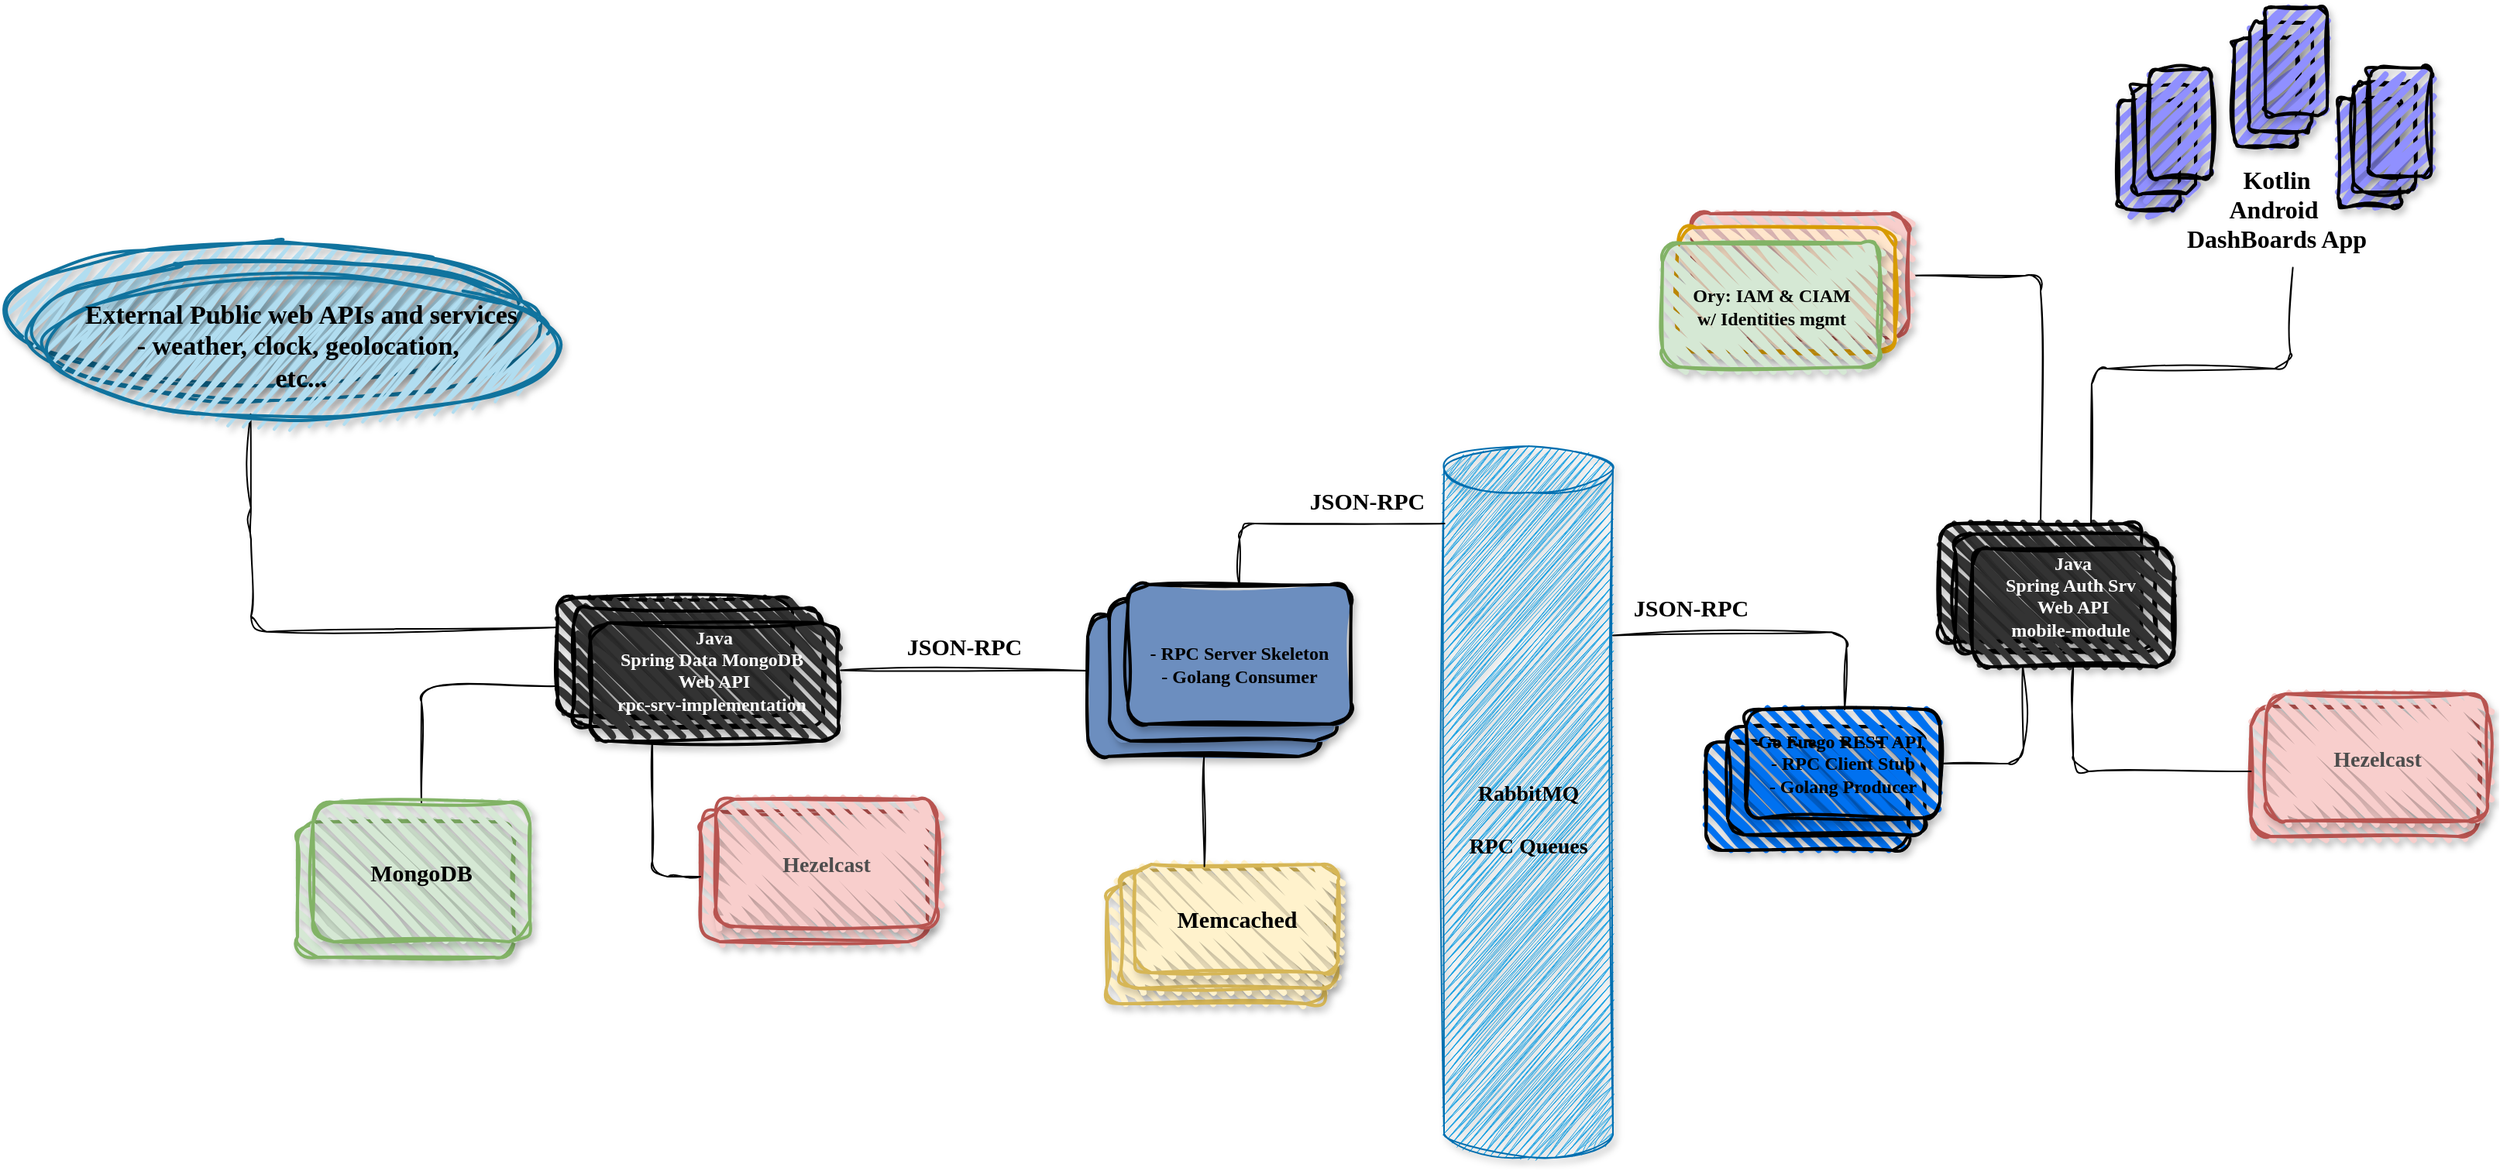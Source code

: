 <mxfile>
    <diagram id="KBIwsYY--AiB_v0YLguu" name="Page-1">
        <mxGraphModel dx="1536" dy="2208" grid="1" gridSize="10" guides="1" tooltips="1" connect="1" arrows="1" fold="1" page="1" pageScale="1" pageWidth="1654" pageHeight="1169" math="0" shadow="0">
            <root>
                <mxCell id="0"/>
                <mxCell id="1" parent="0"/>
                <mxCell id="_NCN2XURNJSdBfdFYyDq-112" value="" style="rounded=1;whiteSpace=wrap;html=1;strokeWidth=2;fillWeight=4;hachureGap=8;hachureAngle=45;fillColor=#fff2cc;strokeColor=#d6b656;fillStyle=zigzag;shadow=1;sketch=1;curveFitting=1;jiggle=2;" parent="1" vertex="1">
                    <mxGeometry x="742.5" y="-308" width="140" height="78" as="geometry"/>
                </mxCell>
                <mxCell id="62" value="" style="rounded=1;whiteSpace=wrap;html=1;strokeWidth=2;fillWeight=4;hachureGap=8;hachureAngle=45;fillColor=#fff2cc;strokeColor=#d6b656;fillStyle=zigzag;shadow=1;sketch=1;curveFitting=1;jiggle=2;" parent="1" vertex="1">
                    <mxGeometry x="751.5" y="-316" width="140" height="76" as="geometry"/>
                </mxCell>
                <mxCell id="64" value="&lt;div&gt;&lt;span style=&quot;color: rgb(0, 0, 0); font-family: &amp;quot;Comic Sans MS&amp;quot;; text-wrap-mode: nowrap;&quot;&gt;&lt;font style=&quot;font-size: 15px;&quot;&gt;Memcached&lt;/font&gt;&lt;/span&gt;&lt;/div&gt;" style="rounded=1;whiteSpace=wrap;html=1;strokeWidth=2;fillWeight=4;hachureGap=8;hachureAngle=45;fillColor=#fff2cc;strokeColor=#d6b656;fillStyle=zigzag;shadow=1;sketch=1;curveFitting=1;jiggle=2;fontStyle=1;verticalAlign=middle;" parent="1" vertex="1">
                    <mxGeometry x="760.5" y="-320" width="131" height="70" as="geometry"/>
                </mxCell>
                <mxCell id="112" style="edgeStyle=none;html=1;exitX=1;exitY=0.5;exitDx=0;exitDy=0;entryX=0.5;entryY=0;entryDx=0;entryDy=0;sketch=1;curveFitting=1;jiggle=2;endArrow=none;endFill=0;" edge="1" parent="1" source="52" target="M9iqOvp1g94WVJkQ8rMG-64">
                    <mxGeometry relative="1" as="geometry">
                        <Array as="points">
                            <mxPoint x="1345" y="-700"/>
                        </Array>
                    </mxGeometry>
                </mxCell>
                <mxCell id="52" value="" style="rounded=1;whiteSpace=wrap;html=1;strokeWidth=2;fillWeight=4;hachureGap=8;hachureAngle=45;fillColor=#f8cecc;strokeColor=#b85450;shadow=1;fillStyle=zigzag;sketch=1;curveFitting=1;jiggle=2;" parent="1" vertex="1">
                    <mxGeometry x="1120" y="-740" width="140" height="80" as="geometry"/>
                </mxCell>
                <mxCell id="53" value="" style="rounded=1;whiteSpace=wrap;html=1;strokeWidth=2;fillWeight=4;hachureGap=8;hachureAngle=45;fillColor=#ffe6cc;strokeColor=#d79b00;shadow=1;fillStyle=zigzag;sketch=1;curveFitting=1;jiggle=2;" parent="1" vertex="1">
                    <mxGeometry x="1111" y="-731" width="140" height="80" as="geometry"/>
                </mxCell>
                <mxCell id="4" value="" style="rounded=1;whiteSpace=wrap;html=1;strokeWidth=2;fillWeight=4;hachureGap=8;hachureAngle=45;fillColor=light-dark(#0071F0,#198CC4);shadow=1;sketch=1;curveFitting=1;jiggle=2;" parent="1" vertex="1">
                    <mxGeometry x="1129" y="-399" width="131" height="70" as="geometry"/>
                </mxCell>
                <mxCell id="38" value="" style="rounded=1;whiteSpace=wrap;html=1;strokeWidth=2;fillWeight=4;hachureGap=8;hachureAngle=45;fillColor=light-dark(#0071F0,#198CC4);shadow=1;sketch=1;curveFitting=1;jiggle=2;" parent="1" vertex="1">
                    <mxGeometry x="1143" y="-409" width="127" height="70" as="geometry"/>
                </mxCell>
                <mxCell id="43" value="" style="rounded=1;whiteSpace=wrap;html=1;strokeWidth=2;fillWeight=4;hachureGap=8;hachureAngle=45;fillColor=light-dark(#9090FF,#198CC4);shadow=1;sketch=1;curveFitting=1;jiggle=2;fontStyle=1;rotation=90;" parent="1" vertex="1">
                    <mxGeometry x="1455" y="-838.31" width="70" height="40" as="geometry"/>
                </mxCell>
                <mxCell id="M9iqOvp1g94WVJkQ8rMG-46" value="" style="rounded=1;whiteSpace=wrap;html=1;strokeWidth=2;fillWeight=4;hachureGap=8;hachureAngle=45;fillColor=#f8cecc;align=center;verticalAlign=middle;fontFamily=Comic Sans MS;fontSize=16;strokeColor=#b85450;fillStyle=zigzag;shadow=1;sketch=1;curveFitting=1;jiggle=2;" parent="1" vertex="1">
                    <mxGeometry x="1480.75" y="-422" width="146.5" height="84" as="geometry"/>
                </mxCell>
                <mxCell id="M9iqOvp1g94WVJkQ8rMG-64" value="" style="rounded=1;whiteSpace=wrap;html=1;strokeWidth=2;fillWeight=4;hachureGap=8;hachureAngle=45;fillColor=light-dark(#333333,#198CC4);shadow=1;sketch=1;curveFitting=1;jiggle=2;" parent="1" vertex="1">
                    <mxGeometry x="1280" y="-540" width="130" height="76.24" as="geometry"/>
                </mxCell>
                <mxCell id="M9iqOvp1g94WVJkQ8rMG-65" value="" style="rounded=1;whiteSpace=wrap;html=1;strokeWidth=2;fillWeight=4;hachureGap=8;hachureAngle=45;fillColor=light-dark(#333333,#198CC4);shadow=1;sketch=1;curveFitting=1;jiggle=2;" parent="1" vertex="1">
                    <mxGeometry x="1290" y="-533.25" width="130" height="76.24" as="geometry"/>
                </mxCell>
                <mxCell id="127" style="edgeStyle=none;html=1;entryX=0;entryY=0.5;entryDx=0;entryDy=0;sketch=1;curveFitting=1;jiggle=2;endArrow=none;endFill=0;" edge="1" parent="1" source="M9iqOvp1g94WVJkQ8rMG-66" target="M9iqOvp1g94WVJkQ8rMG-46">
                    <mxGeometry relative="1" as="geometry">
                        <Array as="points">
                            <mxPoint x="1366" y="-380"/>
                        </Array>
                    </mxGeometry>
                </mxCell>
                <mxCell id="128" style="edgeStyle=none;html=1;exitX=0.25;exitY=1;exitDx=0;exitDy=0;entryX=1;entryY=0.5;entryDx=0;entryDy=0;sketch=1;curveFitting=1;jiggle=2;endArrow=none;endFill=0;" edge="1" parent="1" source="M9iqOvp1g94WVJkQ8rMG-66" target="39">
                    <mxGeometry relative="1" as="geometry">
                        <Array as="points">
                            <mxPoint x="1334" y="-385"/>
                        </Array>
                    </mxGeometry>
                </mxCell>
                <mxCell id="M9iqOvp1g94WVJkQ8rMG-66" value="&lt;span style=&quot;font-family: &amp;quot;Comic Sans MS&amp;quot;; text-wrap-mode: nowrap;&quot;&gt;&lt;font style=&quot;color: rgb(255, 255, 255);&quot;&gt;Java&lt;/font&gt;&lt;/span&gt;&lt;div&gt;&lt;span style=&quot;font-family: &amp;quot;Comic Sans MS&amp;quot;; text-wrap-mode: nowrap;&quot;&gt;&lt;font style=&quot;color: rgb(255, 255, 255);&quot;&gt;Spring Auth Srv&amp;nbsp;&lt;/font&gt;&lt;/span&gt;&lt;/div&gt;&lt;div&gt;&lt;span style=&quot;font-family: &amp;quot;Comic Sans MS&amp;quot;; text-wrap-mode: nowrap;&quot;&gt;&lt;font style=&quot;color: rgb(255, 255, 255);&quot;&gt;Web API&lt;/font&gt;&lt;/span&gt;&lt;/div&gt;&lt;div&gt;&lt;span style=&quot;font-family: &amp;quot;Comic Sans MS&amp;quot;; text-wrap-mode: nowrap;&quot;&gt;&lt;font style=&quot;color: rgb(255, 255, 255);&quot;&gt;mobile-module&amp;nbsp;&lt;/font&gt;&lt;/span&gt;&lt;div&gt;&lt;br&gt;&lt;/div&gt;&lt;/div&gt;" style="rounded=1;whiteSpace=wrap;html=1;strokeWidth=2;fillWeight=4;hachureGap=8;hachureAngle=45;fillColor=light-dark(#333333,#198CC4);shadow=1;sketch=1;curveFitting=1;jiggle=2;fontStyle=1" parent="1" vertex="1">
                    <mxGeometry x="1301" y="-523.76" width="130" height="76.24" as="geometry"/>
                </mxCell>
                <mxCell id="46" value="" style="rounded=1;whiteSpace=wrap;html=1;strokeWidth=2;fillWeight=4;hachureGap=8;hachureAngle=45;fillColor=#d5e8d4;strokeColor=#82b366;glass=0;shadow=1;fillStyle=zigzag;sketch=1;curveFitting=1;jiggle=2;" parent="1" vertex="1">
                    <mxGeometry x="1101" y="-721" width="140" height="80" as="geometry"/>
                </mxCell>
                <mxCell id="58" value="&lt;font style=&quot;color: rgb(0, 0, 0);&quot;&gt;&lt;span style=&quot;font-family: &amp;quot;Comic Sans MS&amp;quot;;&quot;&gt;Ory&lt;/span&gt;&lt;span style=&quot;font-family: &amp;quot;Comic Sans MS&amp;quot;; background-color: transparent;&quot;&gt;: IAM &amp;amp; CIAM&lt;/span&gt;&lt;/font&gt;&lt;div style=&quot;font-family: &amp;quot;Comic Sans MS&amp;quot;;&quot;&gt;&lt;span style=&quot;background-color: transparent;&quot;&gt;&lt;font style=&quot;color: rgb(0, 0, 0);&quot;&gt;&amp;nbsp;w/ Identities mgmt&amp;nbsp;&lt;/font&gt;&lt;/span&gt;&lt;/div&gt;" style="text;html=1;align=center;verticalAlign=middle;resizable=0;points=[];autosize=1;strokeColor=none;fillColor=none;shadow=1;fontStyle=1;sketch=1;curveFitting=1;jiggle=2;" parent="1" vertex="1">
                    <mxGeometry x="1100.5" y="-700" width="140" height="40" as="geometry"/>
                </mxCell>
                <mxCell id="61" value="" style="rounded=1;whiteSpace=wrap;html=1;strokeWidth=2;fillWeight=4;hachureGap=8;hachureAngle=45;fillColor=#d5e8d4;shadow=1;strokeColor=#82b366;sketch=1;curveFitting=1;jiggle=2;" parent="1" vertex="1">
                    <mxGeometry x="220" y="-347.39" width="140" height="87.39" as="geometry"/>
                </mxCell>
                <mxCell id="63" value="&lt;div&gt;&lt;font color=&quot;#4d4d4d&quot;&gt;&lt;span style=&quot;font-size: 14px;&quot;&gt;Hezelcast&lt;/span&gt;&lt;/font&gt;&lt;/div&gt;" style="rounded=1;whiteSpace=wrap;html=1;strokeWidth=2;fillWeight=4;hachureGap=8;hachureAngle=45;fillColor=#f8cecc;align=center;verticalAlign=middle;fontFamily=Comic Sans MS;fontSize=16;strokeColor=#b85450;fillStyle=zigzag;shadow=1;sketch=1;curveFitting=1;jiggle=2;fontStyle=1" parent="1" vertex="1">
                    <mxGeometry x="1490.75" y="-430" width="142.5" height="82" as="geometry"/>
                </mxCell>
                <mxCell id="143" style="edgeStyle=none;html=1;entryX=0;entryY=0.75;entryDx=0;entryDy=0;sketch=1;curveFitting=1;jiggle=2;endArrow=none;endFill=0;" edge="1" parent="1" source="66" target="138">
                    <mxGeometry relative="1" as="geometry">
                        <Array as="points">
                            <mxPoint x="300" y="-435"/>
                        </Array>
                    </mxGeometry>
                </mxCell>
                <mxCell id="66" value="&lt;span style=&quot;color: rgb(0, 0, 0); font-family: &amp;quot;Comic Sans MS&amp;quot;; text-wrap-mode: nowrap;&quot;&gt;&lt;font style=&quot;font-size: 15px;&quot;&gt;&lt;span&gt;MongoDB&lt;/span&gt;&lt;/font&gt;&lt;/span&gt;" style="rounded=1;whiteSpace=wrap;html=1;strokeWidth=2;fillWeight=4;hachureGap=8;hachureAngle=45;fillColor=#d5e8d4;shadow=1;strokeColor=#82b366;sketch=1;curveFitting=1;jiggle=2;fontStyle=1" parent="1" vertex="1">
                    <mxGeometry x="230" y="-360" width="140" height="90" as="geometry"/>
                </mxCell>
                <mxCell id="56" value="&lt;span style=&quot;font-size: 14px;&quot;&gt;RabbitMQ&lt;/span&gt;&lt;div&gt;&lt;span style=&quot;font-size: 14px;&quot;&gt;&lt;br&gt;&lt;/span&gt;&lt;div&gt;&lt;span style=&quot;font-size: 14px;&quot;&gt;RPC Queues&lt;/span&gt;&lt;/div&gt;&lt;/div&gt;" style="shape=cylinder3;whiteSpace=wrap;html=1;boundedLbl=1;backgroundOutline=1;size=15;fillColor=#1ba1e2;strokeColor=#006EAF;fillStyle=zigzag;shadow=1;fontStyle=1;strokeWidth=1;fontColor=#000000;sketch=1;curveFitting=1;jiggle=2;fontFamily=Comic Sans MS;" parent="1" vertex="1">
                    <mxGeometry x="960" y="-590" width="109" height="459" as="geometry"/>
                </mxCell>
                <mxCell id="39" value="&lt;div&gt;&lt;span style=&quot;color: rgb(0, 0, 0); text-wrap-mode: nowrap;&quot;&gt;Go Fuego REST API&amp;nbsp;&lt;/span&gt;&lt;/div&gt;&lt;div&gt;&lt;span style=&quot;color: rgb(0, 0, 0); text-wrap-mode: nowrap;&quot;&gt;- RPC Client Stub&lt;/span&gt;&lt;/div&gt;&lt;span style=&quot;color: rgb(0, 0, 0); text-wrap-mode: nowrap;&quot;&gt;- Golang Producer&lt;/span&gt;" style="rounded=1;whiteSpace=wrap;html=1;strokeWidth=2;fillWeight=4;hachureGap=8;hachureAngle=45;fillColor=light-dark(#0071F0,#198CC4);shadow=1;sketch=1;curveFitting=1;jiggle=2;fontStyle=1;fontFamily=Comic Sans MS;" parent="1" vertex="1">
                    <mxGeometry x="1155" y="-420" width="125" height="70" as="geometry"/>
                </mxCell>
                <mxCell id="113" value="" style="rounded=1;whiteSpace=wrap;html=1;strokeWidth=2;fillWeight=4;hachureGap=8;hachureAngle=45;fillColor=light-dark(#9090FF,#198CC4);shadow=1;sketch=1;curveFitting=1;jiggle=2;fontStyle=1;rotation=90;" vertex="1" parent="1">
                    <mxGeometry x="1465" y="-848.31" width="70" height="40" as="geometry"/>
                </mxCell>
                <mxCell id="114" value="" style="rounded=1;whiteSpace=wrap;html=1;strokeWidth=2;fillWeight=4;hachureGap=8;hachureAngle=45;fillColor=light-dark(#9090FF,#198CC4);shadow=1;sketch=1;curveFitting=1;jiggle=2;fontStyle=1;rotation=90;" vertex="1" parent="1">
                    <mxGeometry x="1475" y="-858.31" width="70" height="40" as="geometry"/>
                </mxCell>
                <mxCell id="118" value="" style="rounded=1;whiteSpace=wrap;html=1;strokeWidth=2;fillWeight=4;hachureGap=8;hachureAngle=45;fillColor=light-dark(#9090FF,#198CC4);shadow=1;sketch=1;curveFitting=1;jiggle=2;fontStyle=1;rotation=90;" vertex="1" parent="1">
                    <mxGeometry x="1522" y="-799.31" width="70" height="40" as="geometry"/>
                </mxCell>
                <mxCell id="119" value="" style="rounded=1;whiteSpace=wrap;html=1;strokeWidth=2;fillWeight=4;hachureGap=8;hachureAngle=45;fillColor=light-dark(#9090FF,#198CC4);shadow=1;sketch=1;curveFitting=1;jiggle=2;fontStyle=1;rotation=90;" vertex="1" parent="1">
                    <mxGeometry x="1532" y="-809.31" width="70" height="40" as="geometry"/>
                </mxCell>
                <mxCell id="120" value="" style="rounded=1;whiteSpace=wrap;html=1;strokeWidth=2;fillWeight=4;hachureGap=8;hachureAngle=45;fillColor=light-dark(#9090FF,#198CC4);shadow=1;sketch=1;curveFitting=1;jiggle=2;fontStyle=1;rotation=90;" vertex="1" parent="1">
                    <mxGeometry x="1542" y="-819.31" width="70" height="40" as="geometry"/>
                </mxCell>
                <mxCell id="121" value="" style="rounded=1;whiteSpace=wrap;html=1;strokeWidth=2;fillWeight=4;hachureGap=8;hachureAngle=45;fillColor=light-dark(#9090FF,#198CC4);shadow=1;sketch=1;curveFitting=1;jiggle=2;fontStyle=1;rotation=90;" vertex="1" parent="1">
                    <mxGeometry x="1380" y="-798" width="70" height="40" as="geometry"/>
                </mxCell>
                <mxCell id="122" value="" style="rounded=1;whiteSpace=wrap;html=1;strokeWidth=2;fillWeight=4;hachureGap=8;hachureAngle=45;fillColor=light-dark(#9090FF,#198CC4);shadow=1;sketch=1;curveFitting=1;jiggle=2;fontStyle=1;rotation=90;" vertex="1" parent="1">
                    <mxGeometry x="1390" y="-808" width="70" height="40" as="geometry"/>
                </mxCell>
                <mxCell id="123" value="" style="rounded=1;whiteSpace=wrap;html=1;strokeWidth=2;fillWeight=4;hachureGap=8;hachureAngle=45;fillColor=light-dark(#9090FF,#198CC4);shadow=1;sketch=1;curveFitting=1;jiggle=2;fontStyle=1;rotation=90;" vertex="1" parent="1">
                    <mxGeometry x="1400" y="-818" width="70" height="40" as="geometry"/>
                </mxCell>
                <mxCell id="124" value="Kotlin&lt;div&gt;Android&amp;nbsp;&lt;/div&gt;&lt;div&gt;DashBoards App&lt;/div&gt;" style="text;html=1;align=center;verticalAlign=middle;resizable=0;points=[];autosize=1;strokeColor=none;fillColor=none;fontFamily=Comic Sans MS;fontSize=16;fontStyle=1" vertex="1" parent="1">
                    <mxGeometry x="1422" y="-778" width="150" height="70" as="geometry"/>
                </mxCell>
                <mxCell id="125" style="edgeStyle=none;html=1;entryX=0.572;entryY=1.04;entryDx=0;entryDy=0;entryPerimeter=0;sketch=1;curveFitting=1;jiggle=2;endArrow=none;endFill=0;exitX=0.75;exitY=0;exitDx=0;exitDy=0;" edge="1" parent="1" source="M9iqOvp1g94WVJkQ8rMG-64" target="124">
                    <mxGeometry relative="1" as="geometry">
                        <Array as="points">
                            <mxPoint x="1378" y="-640"/>
                            <mxPoint x="1506" y="-640"/>
                        </Array>
                    </mxGeometry>
                </mxCell>
                <mxCell id="129" style="edgeStyle=none;html=1;entryX=1;entryY=0;entryDx=0;entryDy=122.25;entryPerimeter=0;sketch=1;curveFitting=1;jiggle=2;endArrow=none;endFill=0;" edge="1" parent="1" source="39" target="56">
                    <mxGeometry relative="1" as="geometry">
                        <Array as="points">
                            <mxPoint x="1220" y="-470"/>
                        </Array>
                    </mxGeometry>
                </mxCell>
                <mxCell id="130" value="&lt;font face=&quot;Comic Sans MS&quot;&gt;JSON-RPC&lt;/font&gt;" style="text;html=1;align=center;verticalAlign=middle;resizable=0;points=[];autosize=1;strokeColor=none;fillColor=none;fontStyle=1;fontSize=15;" vertex="1" parent="1">
                    <mxGeometry x="1069" y="-500.64" width="100" height="30" as="geometry"/>
                </mxCell>
                <mxCell id="131" value="" style="rounded=1;whiteSpace=wrap;html=1;strokeWidth=2;fillWeight=4;hachureGap=8;hachureAngle=45;fillColor=#6C8EBF;shadow=1;sketch=1;curveFitting=1;jiggle=2;strokeColor=#000000;gradientColor=#6C8EBF;" vertex="1" parent="1">
                    <mxGeometry x="730" y="-480.64" width="150" height="91" as="geometry"/>
                </mxCell>
                <mxCell id="132" value="" style="rounded=1;whiteSpace=wrap;html=1;strokeWidth=2;fillWeight=4;hachureGap=8;hachureAngle=45;fillColor=#6C8EBF;shadow=1;sketch=1;curveFitting=1;jiggle=2;strokeColor=#000000;gradientColor=#6C8EBF;" vertex="1" parent="1">
                    <mxGeometry x="744" y="-490.64" width="146" height="91" as="geometry"/>
                </mxCell>
                <mxCell id="133" value="&lt;div&gt;&lt;br&gt;&lt;/div&gt;&lt;div&gt;&lt;span style=&quot;color: rgb(0, 0, 0); text-wrap-mode: nowrap;&quot;&gt;- RPC Server Skeleton&lt;/span&gt;&lt;/div&gt;&lt;span style=&quot;color: rgb(0, 0, 0); text-wrap-mode: nowrap;&quot;&gt;- Golang Consumer&lt;/span&gt;" style="rounded=1;whiteSpace=wrap;html=1;strokeWidth=2;fillWeight=4;hachureGap=8;hachureAngle=45;fillColor=#6C8EBF;shadow=1;sketch=1;curveFitting=1;jiggle=2;fontStyle=1;fontFamily=Comic Sans MS;strokeColor=#000000;gradientColor=#6C8EBF;" vertex="1" parent="1">
                    <mxGeometry x="756" y="-500.64" width="144" height="90" as="geometry"/>
                </mxCell>
                <mxCell id="134" style="edgeStyle=none;html=1;entryX=0.003;entryY=0.109;entryDx=0;entryDy=0;entryPerimeter=0;sketch=1;curveFitting=1;jiggle=2;endArrow=none;endFill=0;" edge="1" parent="1" source="133" target="56">
                    <mxGeometry relative="1" as="geometry">
                        <Array as="points">
                            <mxPoint x="828" y="-540"/>
                        </Array>
                    </mxGeometry>
                </mxCell>
                <mxCell id="135" value="&lt;font face=&quot;Comic Sans MS&quot;&gt;JSON-RPC&lt;/font&gt;" style="text;html=1;align=center;verticalAlign=middle;resizable=0;points=[];autosize=1;strokeColor=none;fillColor=none;fontStyle=1;fontSize=15;" vertex="1" parent="1">
                    <mxGeometry x="860" y="-570" width="100" height="30" as="geometry"/>
                </mxCell>
                <mxCell id="137" style="edgeStyle=none;html=1;entryX=0.342;entryY=0.019;entryDx=0;entryDy=0;entryPerimeter=0;sketch=1;curveFitting=1;jiggle=2;endArrow=none;endFill=0;" edge="1" parent="1" source="131" target="64">
                    <mxGeometry relative="1" as="geometry"/>
                </mxCell>
                <mxCell id="138" value="" style="rounded=1;whiteSpace=wrap;html=1;strokeWidth=2;fillWeight=4;hachureGap=8;hachureAngle=45;fillColor=light-dark(#333333,#198CC4);shadow=1;sketch=1;curveFitting=1;jiggle=2;" vertex="1" parent="1">
                    <mxGeometry x="388" y="-492.12" width="151" height="76.24" as="geometry"/>
                </mxCell>
                <mxCell id="139" value="" style="rounded=1;whiteSpace=wrap;html=1;strokeWidth=2;fillWeight=4;hachureGap=8;hachureAngle=45;fillColor=light-dark(#333333,#198CC4);shadow=1;sketch=1;curveFitting=1;jiggle=2;" vertex="1" parent="1">
                    <mxGeometry x="398" y="-485.37" width="161" height="76.24" as="geometry"/>
                </mxCell>
                <mxCell id="140" value="&lt;span style=&quot;font-family: &amp;quot;Comic Sans MS&amp;quot;; text-wrap-mode: nowrap;&quot;&gt;&lt;font style=&quot;color: rgb(255, 255, 255);&quot;&gt;Java&lt;/font&gt;&lt;/span&gt;&lt;div&gt;&lt;span style=&quot;font-family: &amp;quot;Comic Sans MS&amp;quot;; text-wrap-mode: nowrap;&quot;&gt;&lt;font style=&quot;color: rgb(255, 255, 255);&quot;&gt;Spring Data MongoDB&amp;nbsp;&lt;/font&gt;&lt;/span&gt;&lt;/div&gt;&lt;div&gt;&lt;span style=&quot;font-family: &amp;quot;Comic Sans MS&amp;quot;; text-wrap-mode: nowrap;&quot;&gt;&lt;font style=&quot;color: rgb(255, 255, 255);&quot;&gt;Web API&lt;/font&gt;&lt;/span&gt;&lt;/div&gt;&lt;div&gt;&lt;span style=&quot;font-family: &amp;quot;Comic Sans MS&amp;quot;; text-wrap-mode: nowrap;&quot;&gt;&lt;font style=&quot;color: rgb(255, 255, 255);&quot;&gt;rpc-srv-implementation&amp;nbsp;&lt;/font&gt;&lt;/span&gt;&lt;div&gt;&lt;br&gt;&lt;/div&gt;&lt;/div&gt;" style="rounded=1;whiteSpace=wrap;html=1;strokeWidth=2;fillWeight=4;hachureGap=8;hachureAngle=45;fillColor=light-dark(#333333,#198CC4);shadow=1;sketch=1;curveFitting=1;jiggle=2;fontStyle=1" vertex="1" parent="1">
                    <mxGeometry x="409" y="-475.88" width="160" height="76.24" as="geometry"/>
                </mxCell>
                <mxCell id="141" value="" style="rounded=1;whiteSpace=wrap;html=1;strokeWidth=2;fillWeight=4;hachureGap=8;hachureAngle=45;fillColor=#f8cecc;align=center;verticalAlign=middle;fontFamily=Comic Sans MS;fontSize=16;strokeColor=#b85450;fillStyle=zigzag;shadow=1;sketch=1;curveFitting=1;jiggle=2;" vertex="1" parent="1">
                    <mxGeometry x="480" y="-354" width="146.5" height="84" as="geometry"/>
                </mxCell>
                <mxCell id="144" style="edgeStyle=none;html=1;entryX=0.25;entryY=1;entryDx=0;entryDy=0;exitX=0;exitY=0.5;exitDx=0;exitDy=0;sketch=1;curveFitting=1;jiggle=2;endArrow=none;endFill=0;" edge="1" parent="1" source="141" target="140">
                    <mxGeometry relative="1" as="geometry">
                        <Array as="points">
                            <mxPoint x="449" y="-312"/>
                        </Array>
                    </mxGeometry>
                </mxCell>
                <mxCell id="142" value="&lt;div&gt;&lt;font color=&quot;#4d4d4d&quot;&gt;&lt;span style=&quot;font-size: 14px;&quot;&gt;Hezelcast&lt;/span&gt;&lt;/font&gt;&lt;/div&gt;" style="rounded=1;whiteSpace=wrap;html=1;strokeWidth=2;fillWeight=4;hachureGap=8;hachureAngle=45;fillColor=#f8cecc;align=center;verticalAlign=middle;fontFamily=Comic Sans MS;fontSize=16;strokeColor=#b85450;fillStyle=zigzag;shadow=1;sketch=1;curveFitting=1;jiggle=2;fontStyle=1" vertex="1" parent="1">
                    <mxGeometry x="490" y="-362" width="142.5" height="82" as="geometry"/>
                </mxCell>
                <mxCell id="145" style="edgeStyle=none;html=1;entryX=1.01;entryY=0.401;entryDx=0;entryDy=0;entryPerimeter=0;sketch=1;curveFitting=1;jiggle=2;endArrow=none;endFill=0;" edge="1" parent="1" target="140">
                    <mxGeometry relative="1" as="geometry">
                        <mxPoint x="730" y="-445" as="sourcePoint"/>
                    </mxGeometry>
                </mxCell>
                <mxCell id="146" value="&lt;font face=&quot;Comic Sans MS&quot;&gt;JSON-RPC&lt;/font&gt;" style="text;html=1;align=center;verticalAlign=middle;resizable=0;points=[];autosize=1;strokeColor=none;fillColor=none;fontStyle=1;fontSize=15;" vertex="1" parent="1">
                    <mxGeometry x="600" y="-475.88" width="100" height="30" as="geometry"/>
                </mxCell>
                <mxCell id="151" style="edgeStyle=none;html=1;entryX=0;entryY=0.25;entryDx=0;entryDy=0;sketch=1;curveFitting=1;jiggle=2;endArrow=none;endFill=0;exitX=0.401;exitY=0.972;exitDx=0;exitDy=0;exitPerimeter=0;" edge="1" parent="1" source="150" target="138">
                    <mxGeometry relative="1" as="geometry">
                        <Array as="points">
                            <mxPoint x="190" y="-540"/>
                            <mxPoint x="190" y="-470"/>
                        </Array>
                    </mxGeometry>
                </mxCell>
                <mxCell id="148" value="" style="ellipse;whiteSpace=wrap;html=1;strokeWidth=2;fillWeight=2;hachureGap=8;fillColor=#b1ddf0;fillStyle=zigzag;fontFamily=Architects Daughter;fontSource=https%3A%2F%2Ffonts.googleapis.com%2Fcss%3Ffamily%3DArchitects%2BDaughter;strokeColor=#10739e;shadow=1;sketch=1;curveFitting=1;jiggle=2;fontStyle=1;" vertex="1" parent="1">
                    <mxGeometry x="33" y="-722" width="331" height="92" as="geometry"/>
                </mxCell>
                <mxCell id="149" value="" style="ellipse;whiteSpace=wrap;html=1;strokeWidth=2;fillWeight=2;hachureGap=8;fillColor=#b1ddf0;fillStyle=zigzag;fontFamily=Architects Daughter;fontSource=https%3A%2F%2Ffonts.googleapis.com%2Fcss%3Ffamily%3DArchitects%2BDaughter;strokeColor=#10739e;shadow=1;sketch=1;curveFitting=1;jiggle=2;fontStyle=1;" vertex="1" parent="1">
                    <mxGeometry x="46" y="-711" width="331" height="92" as="geometry"/>
                </mxCell>
                <mxCell id="150" value="&lt;font style=&quot;color: rgb(0, 0, 0);&quot;&gt;External Public web APIs and services&lt;/font&gt;&lt;div&gt;&lt;font style=&quot;color: rgb(0, 0, 0);&quot;&gt;- weather, clock, geolocation,&amp;nbsp;&lt;/font&gt;&lt;/div&gt;&lt;div&gt;&lt;font style=&quot;color: rgb(0, 0, 0);&quot;&gt;etc...&lt;/font&gt;&lt;/div&gt;" style="ellipse;whiteSpace=wrap;html=1;strokeWidth=2;fillWeight=2;hachureGap=8;fillColor=#b1ddf0;fillStyle=zigzag;fontFamily=Comic Sans MS;strokeColor=#10739e;shadow=1;sketch=1;curveFitting=1;jiggle=2;fontStyle=1;fontSize=17;" vertex="1" parent="1">
                    <mxGeometry x="57" y="-700" width="331" height="92" as="geometry"/>
                </mxCell>
            </root>
        </mxGraphModel>
    </diagram>
</mxfile>